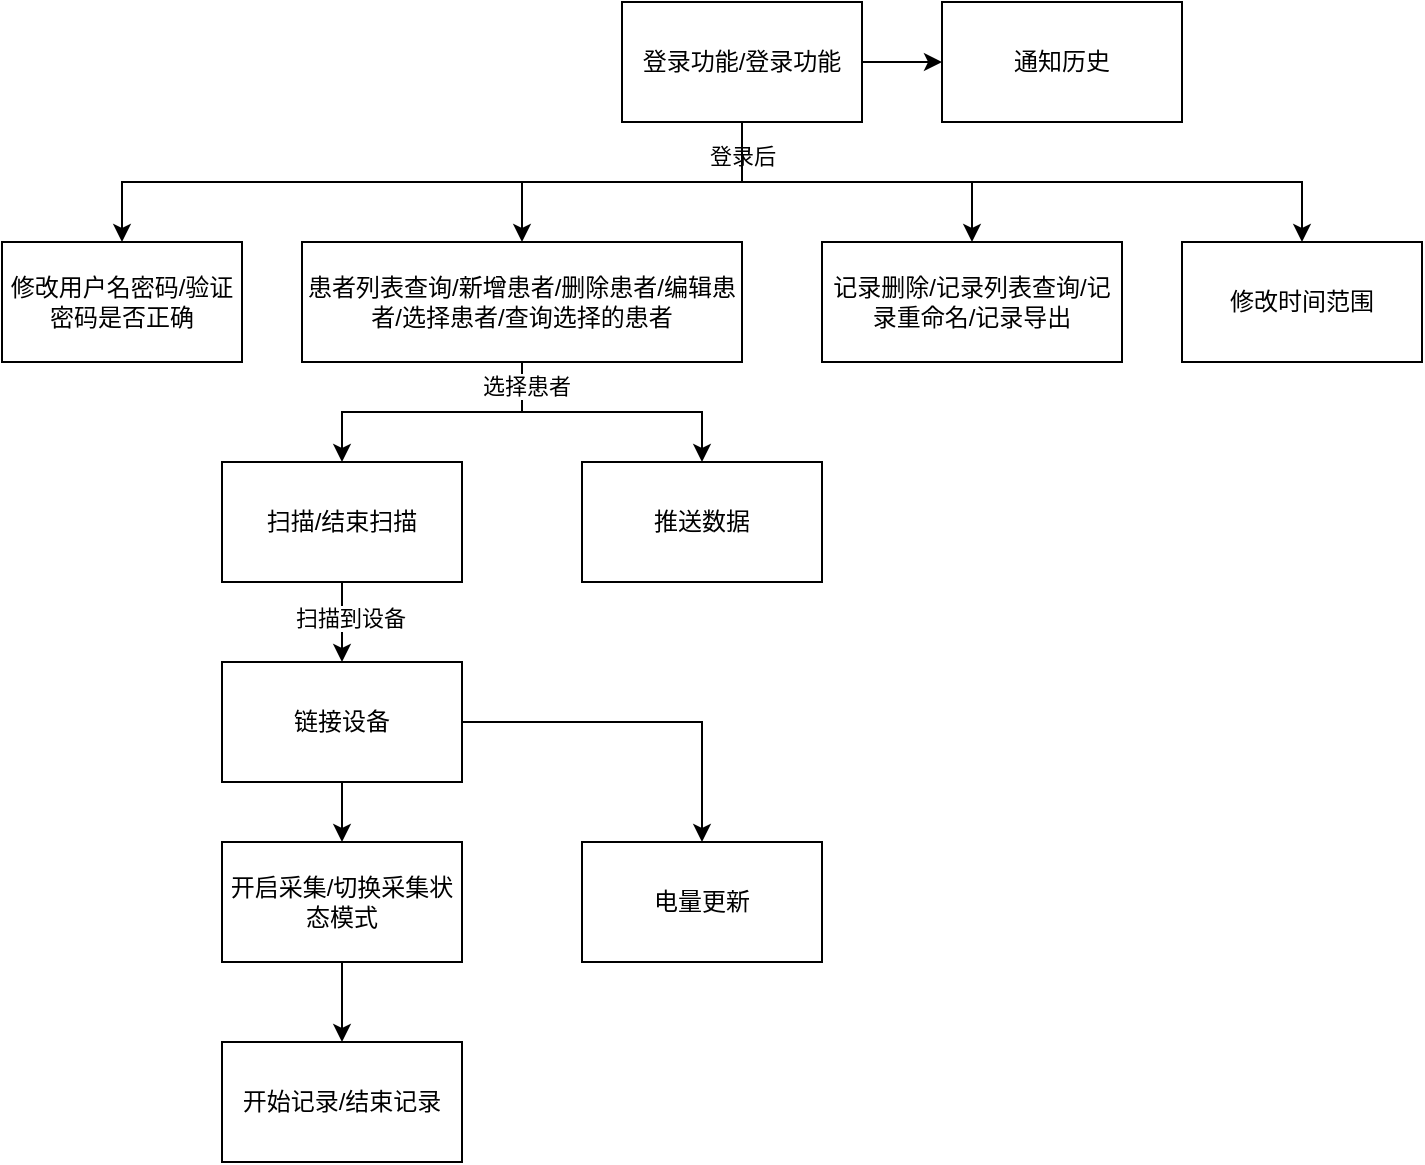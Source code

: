 <mxfile version="21.6.6" type="github">
  <diagram name="第 1 页" id="aqbBJ1UPIsCGT51pzWLn">
    <mxGraphModel dx="2074" dy="1078" grid="1" gridSize="10" guides="1" tooltips="1" connect="1" arrows="1" fold="1" page="1" pageScale="1" pageWidth="827" pageHeight="1169" math="0" shadow="0">
      <root>
        <mxCell id="0" />
        <mxCell id="1" parent="0" />
        <mxCell id="oUlZQVi8EFY8LUs8W8pe-25" style="edgeStyle=orthogonalEdgeStyle;rounded=0;orthogonalLoop=1;jettySize=auto;html=1;entryX=0.5;entryY=0;entryDx=0;entryDy=0;exitX=0.5;exitY=1;exitDx=0;exitDy=0;" parent="1" source="oUlZQVi8EFY8LUs8W8pe-20" target="oUlZQVi8EFY8LUs8W8pe-22" edge="1">
          <mxGeometry relative="1" as="geometry" />
        </mxCell>
        <mxCell id="oUlZQVi8EFY8LUs8W8pe-26" style="edgeStyle=orthogonalEdgeStyle;rounded=0;orthogonalLoop=1;jettySize=auto;html=1;entryX=0.5;entryY=0;entryDx=0;entryDy=0;" parent="1" source="oUlZQVi8EFY8LUs8W8pe-20" target="oUlZQVi8EFY8LUs8W8pe-23" edge="1">
          <mxGeometry relative="1" as="geometry" />
        </mxCell>
        <mxCell id="oUlZQVi8EFY8LUs8W8pe-27" style="edgeStyle=orthogonalEdgeStyle;rounded=0;orthogonalLoop=1;jettySize=auto;html=1;entryX=0.5;entryY=0;entryDx=0;entryDy=0;exitX=0.5;exitY=1;exitDx=0;exitDy=0;" parent="1" source="oUlZQVi8EFY8LUs8W8pe-20" target="oUlZQVi8EFY8LUs8W8pe-24" edge="1">
          <mxGeometry relative="1" as="geometry" />
        </mxCell>
        <mxCell id="oUlZQVi8EFY8LUs8W8pe-28" value="登录后" style="edgeLabel;html=1;align=center;verticalAlign=middle;resizable=0;points=[];" parent="oUlZQVi8EFY8LUs8W8pe-27" vertex="1" connectable="0">
          <mxGeometry x="-0.944" y="-3" relative="1" as="geometry">
            <mxPoint x="3" y="12" as="offset" />
          </mxGeometry>
        </mxCell>
        <mxCell id="oUlZQVi8EFY8LUs8W8pe-44" style="edgeStyle=orthogonalEdgeStyle;rounded=0;orthogonalLoop=1;jettySize=auto;html=1;exitX=0.5;exitY=1;exitDx=0;exitDy=0;" parent="1" source="oUlZQVi8EFY8LUs8W8pe-20" target="oUlZQVi8EFY8LUs8W8pe-43" edge="1">
          <mxGeometry relative="1" as="geometry" />
        </mxCell>
        <mxCell id="s6aZjN8MMwnD88T9TR2w-2" value="" style="edgeStyle=orthogonalEdgeStyle;rounded=0;orthogonalLoop=1;jettySize=auto;html=1;" edge="1" parent="1" source="oUlZQVi8EFY8LUs8W8pe-20" target="s6aZjN8MMwnD88T9TR2w-1">
          <mxGeometry relative="1" as="geometry" />
        </mxCell>
        <mxCell id="oUlZQVi8EFY8LUs8W8pe-20" value="登录功能/登录功能" style="rounded=0;whiteSpace=wrap;html=1;" parent="1" vertex="1">
          <mxGeometry x="340" y="30" width="120" height="60" as="geometry" />
        </mxCell>
        <mxCell id="oUlZQVi8EFY8LUs8W8pe-22" value="修改用户名密码/验证密码是否正确" style="rounded=0;whiteSpace=wrap;html=1;" parent="1" vertex="1">
          <mxGeometry x="30" y="150" width="120" height="60" as="geometry" />
        </mxCell>
        <mxCell id="oUlZQVi8EFY8LUs8W8pe-35" style="edgeStyle=orthogonalEdgeStyle;rounded=0;orthogonalLoop=1;jettySize=auto;html=1;entryX=0.5;entryY=0;entryDx=0;entryDy=0;" parent="1" source="oUlZQVi8EFY8LUs8W8pe-23" target="oUlZQVi8EFY8LUs8W8pe-30" edge="1">
          <mxGeometry relative="1" as="geometry" />
        </mxCell>
        <mxCell id="oUlZQVi8EFY8LUs8W8pe-36" style="edgeStyle=orthogonalEdgeStyle;rounded=0;orthogonalLoop=1;jettySize=auto;html=1;entryX=0.5;entryY=0;entryDx=0;entryDy=0;" parent="1" source="oUlZQVi8EFY8LUs8W8pe-23" target="oUlZQVi8EFY8LUs8W8pe-29" edge="1">
          <mxGeometry relative="1" as="geometry" />
        </mxCell>
        <mxCell id="oUlZQVi8EFY8LUs8W8pe-37" value="选择患者" style="edgeLabel;html=1;align=center;verticalAlign=middle;resizable=0;points=[];" parent="oUlZQVi8EFY8LUs8W8pe-36" vertex="1" connectable="0">
          <mxGeometry x="-0.829" y="2" relative="1" as="geometry">
            <mxPoint as="offset" />
          </mxGeometry>
        </mxCell>
        <mxCell id="oUlZQVi8EFY8LUs8W8pe-23" value="患者列表查询/新增患者/删除患者/编辑患者/选择患者/查询选择的患者" style="rounded=0;whiteSpace=wrap;html=1;" parent="1" vertex="1">
          <mxGeometry x="180" y="150" width="220" height="60" as="geometry" />
        </mxCell>
        <mxCell id="oUlZQVi8EFY8LUs8W8pe-24" value="记录删除/记录列表查询/记录重命名/记录导出" style="rounded=0;whiteSpace=wrap;html=1;" parent="1" vertex="1">
          <mxGeometry x="440" y="150" width="150" height="60" as="geometry" />
        </mxCell>
        <mxCell id="oUlZQVi8EFY8LUs8W8pe-38" style="edgeStyle=orthogonalEdgeStyle;rounded=0;orthogonalLoop=1;jettySize=auto;html=1;exitX=0.5;exitY=1;exitDx=0;exitDy=0;entryX=0.5;entryY=0;entryDx=0;entryDy=0;" parent="1" source="oUlZQVi8EFY8LUs8W8pe-29" target="oUlZQVi8EFY8LUs8W8pe-31" edge="1">
          <mxGeometry relative="1" as="geometry" />
        </mxCell>
        <mxCell id="oUlZQVi8EFY8LUs8W8pe-39" value="扫描到设备" style="edgeLabel;html=1;align=center;verticalAlign=middle;resizable=0;points=[];" parent="oUlZQVi8EFY8LUs8W8pe-38" vertex="1" connectable="0">
          <mxGeometry x="-0.1" y="4" relative="1" as="geometry">
            <mxPoint as="offset" />
          </mxGeometry>
        </mxCell>
        <mxCell id="oUlZQVi8EFY8LUs8W8pe-29" value="扫描/结束扫描" style="rounded=0;whiteSpace=wrap;html=1;" parent="1" vertex="1">
          <mxGeometry x="140" y="260" width="120" height="60" as="geometry" />
        </mxCell>
        <mxCell id="oUlZQVi8EFY8LUs8W8pe-30" value="推送数据" style="rounded=0;whiteSpace=wrap;html=1;" parent="1" vertex="1">
          <mxGeometry x="320" y="260" width="120" height="60" as="geometry" />
        </mxCell>
        <mxCell id="oUlZQVi8EFY8LUs8W8pe-40" style="edgeStyle=orthogonalEdgeStyle;rounded=0;orthogonalLoop=1;jettySize=auto;html=1;exitX=0.5;exitY=1;exitDx=0;exitDy=0;entryX=0.5;entryY=0;entryDx=0;entryDy=0;" parent="1" source="oUlZQVi8EFY8LUs8W8pe-31" target="oUlZQVi8EFY8LUs8W8pe-32" edge="1">
          <mxGeometry relative="1" as="geometry" />
        </mxCell>
        <mxCell id="oUlZQVi8EFY8LUs8W8pe-41" style="edgeStyle=orthogonalEdgeStyle;rounded=0;orthogonalLoop=1;jettySize=auto;html=1;entryX=0.5;entryY=0;entryDx=0;entryDy=0;" parent="1" source="oUlZQVi8EFY8LUs8W8pe-31" target="oUlZQVi8EFY8LUs8W8pe-33" edge="1">
          <mxGeometry relative="1" as="geometry" />
        </mxCell>
        <mxCell id="oUlZQVi8EFY8LUs8W8pe-31" value="链接设备" style="rounded=0;whiteSpace=wrap;html=1;" parent="1" vertex="1">
          <mxGeometry x="140" y="360" width="120" height="60" as="geometry" />
        </mxCell>
        <mxCell id="oUlZQVi8EFY8LUs8W8pe-42" style="edgeStyle=orthogonalEdgeStyle;rounded=0;orthogonalLoop=1;jettySize=auto;html=1;exitX=0.5;exitY=1;exitDx=0;exitDy=0;" parent="1" source="oUlZQVi8EFY8LUs8W8pe-32" target="oUlZQVi8EFY8LUs8W8pe-34" edge="1">
          <mxGeometry relative="1" as="geometry" />
        </mxCell>
        <mxCell id="oUlZQVi8EFY8LUs8W8pe-32" value="开启采集/切换采集状态模式" style="rounded=0;whiteSpace=wrap;html=1;" parent="1" vertex="1">
          <mxGeometry x="140" y="450" width="120" height="60" as="geometry" />
        </mxCell>
        <mxCell id="oUlZQVi8EFY8LUs8W8pe-33" value="电量更新" style="rounded=0;whiteSpace=wrap;html=1;" parent="1" vertex="1">
          <mxGeometry x="320" y="450" width="120" height="60" as="geometry" />
        </mxCell>
        <mxCell id="oUlZQVi8EFY8LUs8W8pe-34" value="开始记录/结束记录" style="rounded=0;whiteSpace=wrap;html=1;" parent="1" vertex="1">
          <mxGeometry x="140" y="550" width="120" height="60" as="geometry" />
        </mxCell>
        <mxCell id="oUlZQVi8EFY8LUs8W8pe-43" value="修改时间范围" style="rounded=0;whiteSpace=wrap;html=1;" parent="1" vertex="1">
          <mxGeometry x="620" y="150" width="120" height="60" as="geometry" />
        </mxCell>
        <mxCell id="s6aZjN8MMwnD88T9TR2w-1" value="通知历史" style="whiteSpace=wrap;html=1;rounded=0;" vertex="1" parent="1">
          <mxGeometry x="500" y="30" width="120" height="60" as="geometry" />
        </mxCell>
      </root>
    </mxGraphModel>
  </diagram>
</mxfile>
